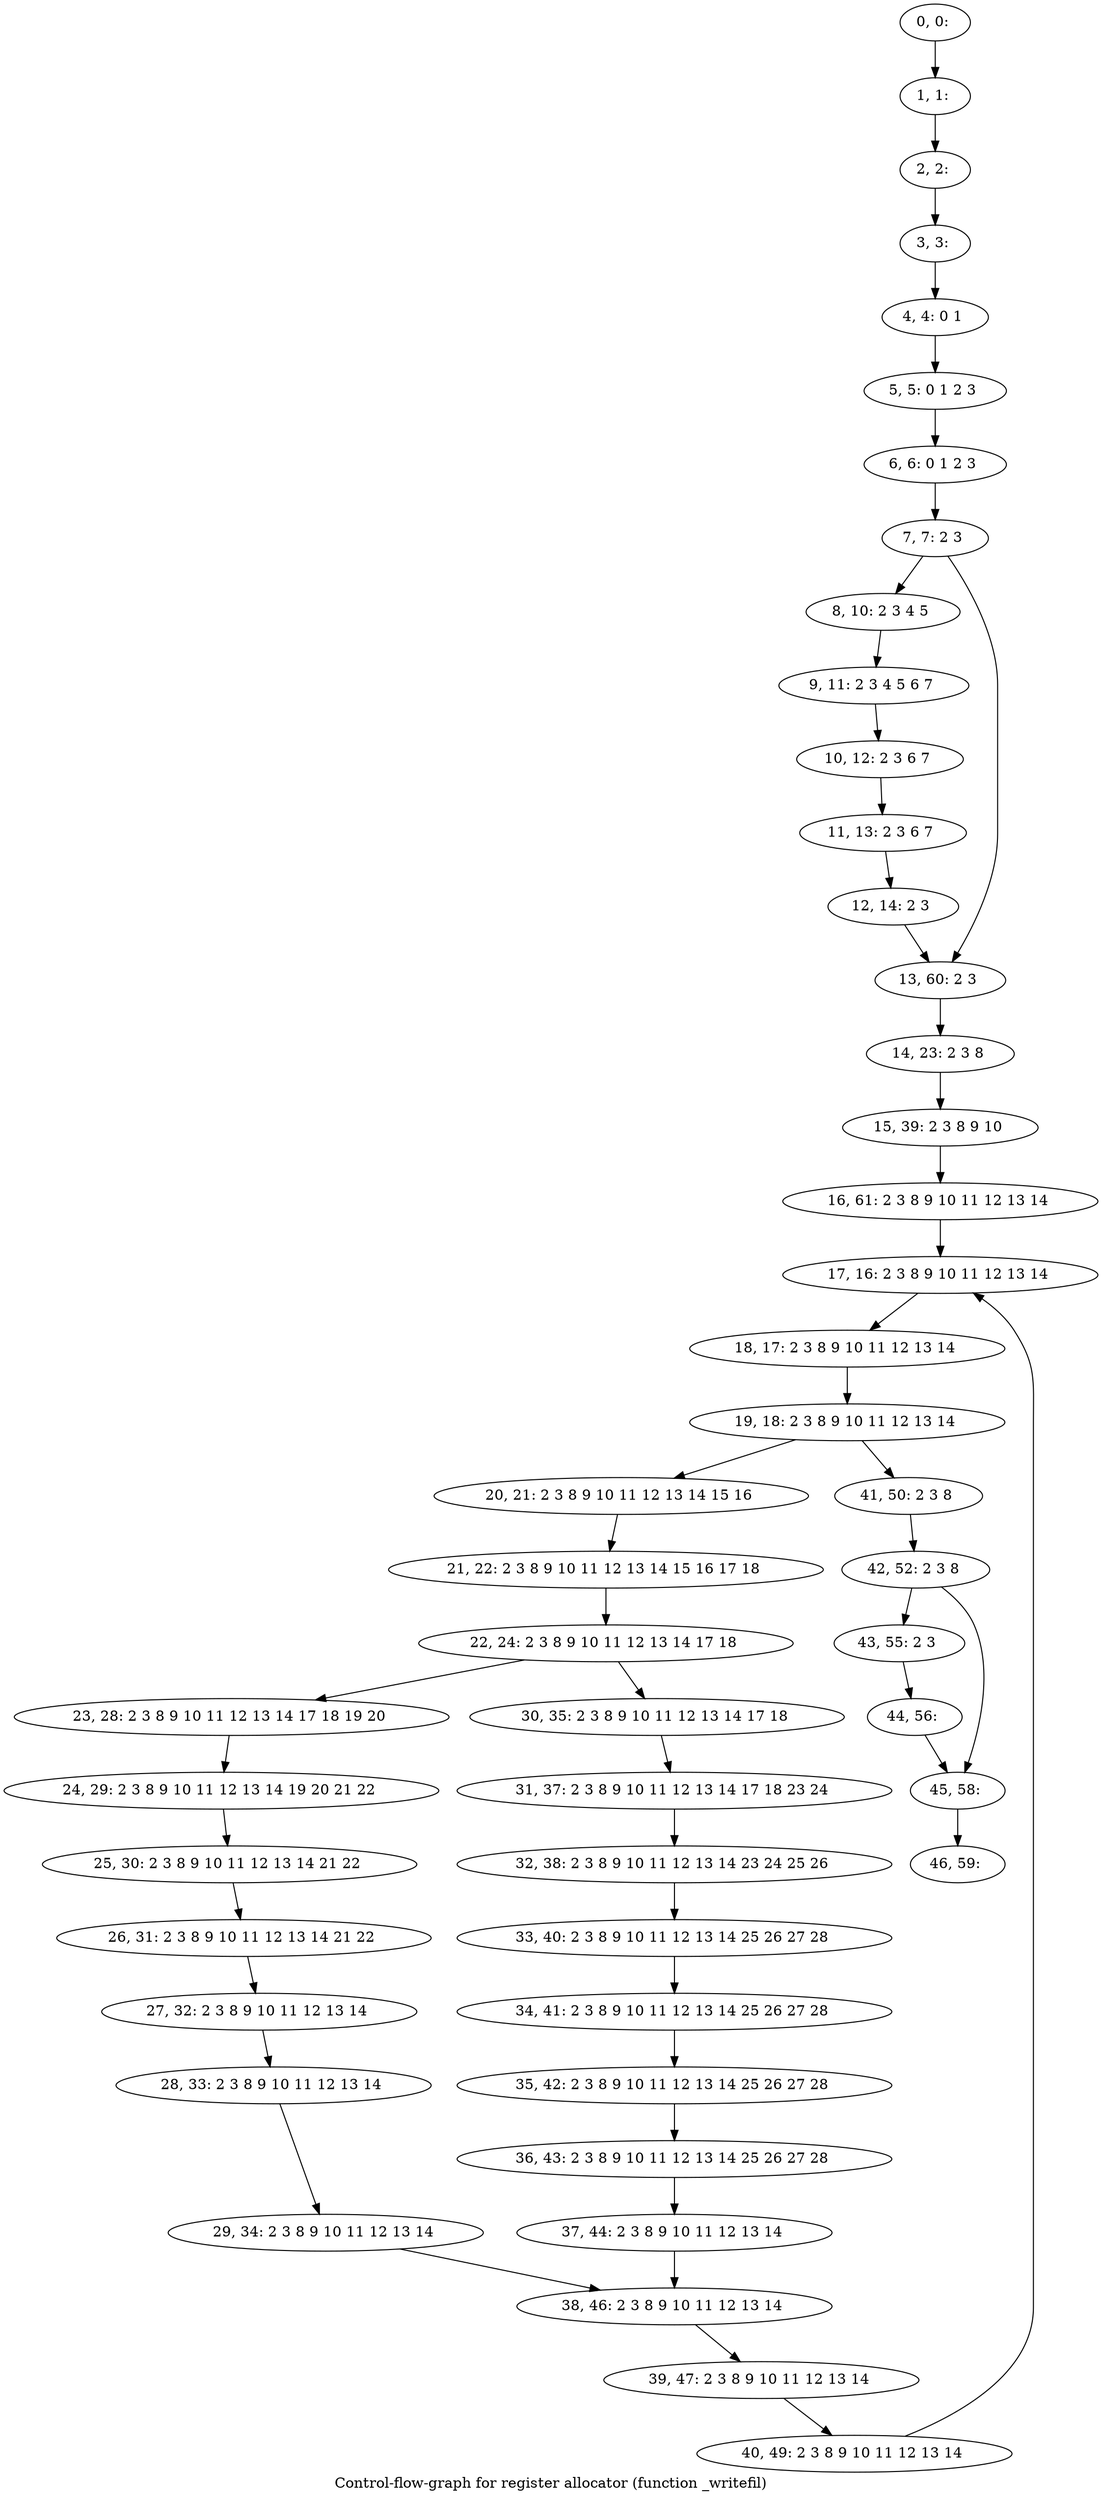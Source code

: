 digraph G {
graph [label="Control-flow-graph for register allocator (function _writefil)"]
0[label="0, 0: "];
1[label="1, 1: "];
2[label="2, 2: "];
3[label="3, 3: "];
4[label="4, 4: 0 1 "];
5[label="5, 5: 0 1 2 3 "];
6[label="6, 6: 0 1 2 3 "];
7[label="7, 7: 2 3 "];
8[label="8, 10: 2 3 4 5 "];
9[label="9, 11: 2 3 4 5 6 7 "];
10[label="10, 12: 2 3 6 7 "];
11[label="11, 13: 2 3 6 7 "];
12[label="12, 14: 2 3 "];
13[label="13, 60: 2 3 "];
14[label="14, 23: 2 3 8 "];
15[label="15, 39: 2 3 8 9 10 "];
16[label="16, 61: 2 3 8 9 10 11 12 13 14 "];
17[label="17, 16: 2 3 8 9 10 11 12 13 14 "];
18[label="18, 17: 2 3 8 9 10 11 12 13 14 "];
19[label="19, 18: 2 3 8 9 10 11 12 13 14 "];
20[label="20, 21: 2 3 8 9 10 11 12 13 14 15 16 "];
21[label="21, 22: 2 3 8 9 10 11 12 13 14 15 16 17 18 "];
22[label="22, 24: 2 3 8 9 10 11 12 13 14 17 18 "];
23[label="23, 28: 2 3 8 9 10 11 12 13 14 17 18 19 20 "];
24[label="24, 29: 2 3 8 9 10 11 12 13 14 19 20 21 22 "];
25[label="25, 30: 2 3 8 9 10 11 12 13 14 21 22 "];
26[label="26, 31: 2 3 8 9 10 11 12 13 14 21 22 "];
27[label="27, 32: 2 3 8 9 10 11 12 13 14 "];
28[label="28, 33: 2 3 8 9 10 11 12 13 14 "];
29[label="29, 34: 2 3 8 9 10 11 12 13 14 "];
30[label="30, 35: 2 3 8 9 10 11 12 13 14 17 18 "];
31[label="31, 37: 2 3 8 9 10 11 12 13 14 17 18 23 24 "];
32[label="32, 38: 2 3 8 9 10 11 12 13 14 23 24 25 26 "];
33[label="33, 40: 2 3 8 9 10 11 12 13 14 25 26 27 28 "];
34[label="34, 41: 2 3 8 9 10 11 12 13 14 25 26 27 28 "];
35[label="35, 42: 2 3 8 9 10 11 12 13 14 25 26 27 28 "];
36[label="36, 43: 2 3 8 9 10 11 12 13 14 25 26 27 28 "];
37[label="37, 44: 2 3 8 9 10 11 12 13 14 "];
38[label="38, 46: 2 3 8 9 10 11 12 13 14 "];
39[label="39, 47: 2 3 8 9 10 11 12 13 14 "];
40[label="40, 49: 2 3 8 9 10 11 12 13 14 "];
41[label="41, 50: 2 3 8 "];
42[label="42, 52: 2 3 8 "];
43[label="43, 55: 2 3 "];
44[label="44, 56: "];
45[label="45, 58: "];
46[label="46, 59: "];
0->1 ;
1->2 ;
2->3 ;
3->4 ;
4->5 ;
5->6 ;
6->7 ;
7->8 ;
7->13 ;
8->9 ;
9->10 ;
10->11 ;
11->12 ;
12->13 ;
13->14 ;
14->15 ;
15->16 ;
16->17 ;
17->18 ;
18->19 ;
19->20 ;
19->41 ;
20->21 ;
21->22 ;
22->23 ;
22->30 ;
23->24 ;
24->25 ;
25->26 ;
26->27 ;
27->28 ;
28->29 ;
29->38 ;
30->31 ;
31->32 ;
32->33 ;
33->34 ;
34->35 ;
35->36 ;
36->37 ;
37->38 ;
38->39 ;
39->40 ;
40->17 ;
41->42 ;
42->43 ;
42->45 ;
43->44 ;
44->45 ;
45->46 ;
}
